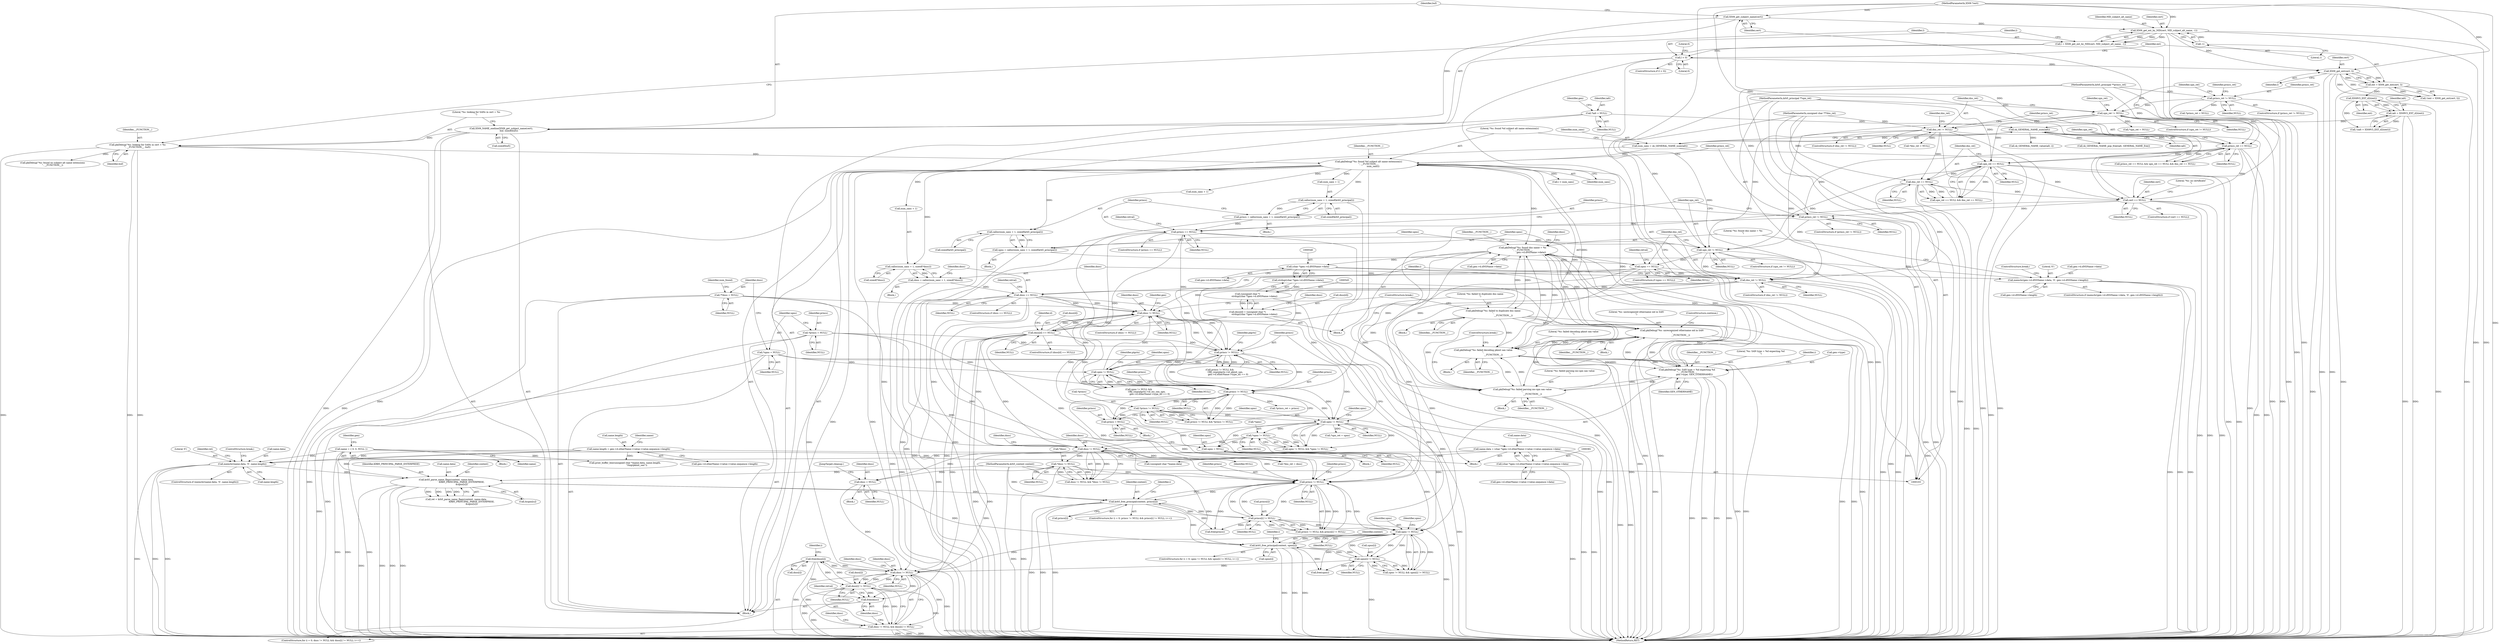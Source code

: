 digraph "0_krb5_50fe4074f188c2d4da0c421e96553acea8378db2@API" {
"1000698" [label="(Call,free(dnss[i]))"];
"1000688" [label="(Call,dnss != NULL)"];
"1000623" [label="(Call,dnss != NULL)"];
"1000508" [label="(Call,dnss != NULL)"];
"1000143" [label="(Call,**dnss = NULL)"];
"1000327" [label="(Call,dnss == NULL)"];
"1000317" [label="(Call,dnss = calloc(num_sans + 1, sizeof(*dnss)))"];
"1000319" [label="(Call,calloc(num_sans + 1, sizeof(*dnss)))"];
"1000264" [label="(Call,pkiDebug(\"%s: found %d subject alt name extension(s)\n\", __FUNCTION__,\n             num_sans))"];
"1000225" [label="(Call,pkiDebug(\"%s: looking for SANs in cert = %s\n\", __FUNCTION__, buf))"];
"1000219" [label="(Call,X509_NAME_oneline(X509_get_subject_name(cert),\n                      buf, sizeof(buf)))"];
"1000220" [label="(Call,X509_get_subject_name(cert))"];
"1000210" [label="(Call,cert == NULL)"];
"1000107" [label="(MethodParameterIn,X509 *cert)"];
"1000193" [label="(Call,princs_ret == NULL)"];
"1000168" [label="(Call,princs_ret != NULL)"];
"1000108" [label="(MethodParameterIn,krb5_principal **princs_ret)"];
"1000184" [label="(Call,dns_ret != NULL)"];
"1000110" [label="(MethodParameterIn,unsigned char ***dns_ret)"];
"1000176" [label="(Call,upn_ret != NULL)"];
"1000109" [label="(MethodParameterIn,krb5_principal **upn_ret)"];
"1000197" [label="(Call,upn_ret == NULL)"];
"1000200" [label="(Call,dns_ret == NULL)"];
"1000260" [label="(Call,num_sans = sk_GENERAL_NAME_num(ialt))"];
"1000262" [label="(Call,sk_GENERAL_NAME_num(ialt))"];
"1000251" [label="(Call,ialt = X509V3_EXT_d2i(ext))"];
"1000253" [label="(Call,X509V3_EXT_d2i(ext))"];
"1000245" [label="(Call,ext = X509_get_ext(cert, l))"];
"1000247" [label="(Call,X509_get_ext(cert, l))"];
"1000231" [label="(Call,X509_get_ext_by_NID(cert, NID_subject_alt_name, -1))"];
"1000234" [label="(Call,-1)"];
"1000237" [label="(Call,l < 0)"];
"1000229" [label="(Call,l = X509_get_ext_by_NID(cert, NID_subject_alt_name, -1))"];
"1000160" [label="(Call,*ialt = NULL)"];
"1000313" [label="(Call,dns_ret != NULL)"];
"1000291" [label="(Call,upn_ret != NULL)"];
"1000282" [label="(Call,princs == NULL)"];
"1000273" [label="(Call,princs = calloc(num_sans + 1, sizeof(krb5_principal)))"];
"1000275" [label="(Call,calloc(num_sans + 1, sizeof(krb5_principal)))"];
"1000269" [label="(Call,princs_ret != NULL)"];
"1000304" [label="(Call,upns == NULL)"];
"1000295" [label="(Call,upns = calloc(num_sans + 1, sizeof(krb5_principal)))"];
"1000297" [label="(Call,calloc(num_sans + 1, sizeof(krb5_principal)))"];
"1000557" [label="(Call,dnss[d] == NULL)"];
"1000540" [label="(Call,dnss[d] = (unsigned char *)\n                    strdup((char *)gen->d.dNSName->data))"];
"1000544" [label="(Call,(unsigned char *)\n                    strdup((char *)gen->d.dNSName->data))"];
"1000546" [label="(Call,strdup((char *)gen->d.dNSName->data))"];
"1000547" [label="(Call,(char *)gen->d.dNSName->data)"];
"1000530" [label="(Call,pkiDebug(\"%s: found dns name = %s\n\", __FUNCTION__,\n                         gen->d.dNSName->data))"];
"1000501" [label="(Call,pkiDebug(\"%s: unrecognized othername oid in SAN\n\",\n                         __FUNCTION__))"];
"1000436" [label="(Call,pkiDebug(\"%s: failed decoding pkinit san value\n\",\n                             __FUNCTION__))"];
"1000563" [label="(Call,pkiDebug(\"%s: failed to duplicate dns name\n\",\n                             __FUNCTION__))"];
"1000574" [label="(Call,pkiDebug(\"%s: SAN type = %d expecting %d\n\", __FUNCTION__,\n                     gen->type, GEN_OTHERNAME))"];
"1000490" [label="(Call,pkiDebug(\"%s: failed parsing ms-upn san value\n\",\n                             __FUNCTION__))"];
"1000513" [label="(Call,memchr(gen->d.dNSName->data, '\0', gen->d.dNSName->length))"];
"1000448" [label="(Call,upns != NULL)"];
"1000139" [label="(Call,*upns = NULL)"];
"1000397" [label="(Call,princs != NULL)"];
"1000135" [label="(Call,*princs = NULL)"];
"1000606" [label="(Call,upns != NULL)"];
"1000592" [label="(Call,*princs != NULL)"];
"1000589" [label="(Call,princs != NULL)"];
"1000609" [label="(Call,*upns != NULL)"];
"1000635" [label="(Call,dnss = NULL)"];
"1000626" [label="(Call,*dnss != NULL)"];
"1000698" [label="(Call,free(dnss[i]))"];
"1000691" [label="(Call,dnss[i] != NULL)"];
"1000666" [label="(Call,upns != NULL)"];
"1000676" [label="(Call,krb5_free_principal(context, upns[i]))"];
"1000654" [label="(Call,krb5_free_principal(context, princs[i]))"];
"1000477" [label="(Call,krb5_parse_name_flags(context, name.data,\n                                            KRB5_PRINCIPAL_PARSE_ENTERPRISE,\n                                            &upns[u]))"];
"1000104" [label="(MethodParameterIn,krb5_context context)"];
"1000466" [label="(Call,memchr(name.data, '\0', name.length))"];
"1000376" [label="(Call,name.data = (char *)gen->d.otherName->value->value.sequence->data)"];
"1000380" [label="(Call,(char *)gen->d.otherName->value->value.sequence->data)"];
"1000346" [label="(Call,name = { 0, 0, NULL })"];
"1000359" [label="(Call,name.length = gen->d.otherName->value->value.sequence->length)"];
"1000647" [label="(Call,princs[i] != NULL)"];
"1000644" [label="(Call,princs != NULL)"];
"1000601" [label="(Call,princs = NULL)"];
"1000669" [label="(Call,upns[i] != NULL)"];
"1000618" [label="(Call,upns = NULL)"];
"1000687" [label="(Call,dnss != NULL && dnss[i] != NULL)"];
"1000702" [label="(Call,free(dnss))"];
"1000251" [label="(Call,ialt = X509V3_EXT_d2i(ext))"];
"1000509" [label="(Identifier,dnss)"];
"1000483" [label="(Call,&upns[u])"];
"1000140" [label="(Identifier,upns)"];
"1000693" [label="(Identifier,dnss)"];
"1000397" [label="(Call,princs != NULL)"];
"1000607" [label="(Identifier,upns)"];
"1000181" [label="(Identifier,upn_ret)"];
"1000170" [label="(Identifier,NULL)"];
"1000478" [label="(Identifier,context)"];
"1000136" [label="(Identifier,princs)"];
"1000415" [label="(Call,(unsigned char *)name.data)"];
"1000228" [label="(Identifier,buf)"];
"1000521" [label="(Literal,'\0')"];
"1000403" [label="(Identifier,plgctx)"];
"1000139" [label="(Call,*upns = NULL)"];
"1000192" [label="(Call,princs_ret == NULL && upn_ret == NULL && dns_ret == NULL)"];
"1000260" [label="(Call,num_sans = sk_GENERAL_NAME_num(ialt))"];
"1000189" [label="(Identifier,dns_ret)"];
"1000249" [label="(Identifier,l)"];
"1000492" [label="(Identifier,__FUNCTION__)"];
"1000298" [label="(Call,num_sans + 1)"];
"1000171" [label="(Call,*princs_ret = NULL)"];
"1000378" [label="(Identifier,name)"];
"1000290" [label="(ControlStructure,if (upn_ret != NULL))"];
"1000169" [label="(Identifier,princs_ret)"];
"1000193" [label="(Call,princs_ret == NULL)"];
"1000541" [label="(Call,dnss[d])"];
"1000202" [label="(Identifier,NULL)"];
"1000437" [label="(Literal,\"%s: failed decoding pkinit san value\n\")"];
"1000611" [label="(Identifier,upns)"];
"1000594" [label="(Identifier,princs)"];
"1000220" [label="(Call,X509_get_subject_name(cert))"];
"1000212" [label="(Identifier,NULL)"];
"1000296" [label="(Identifier,upns)"];
"1000695" [label="(Identifier,NULL)"];
"1000376" [label="(Call,name.data = (char *)gen->d.otherName->value->value.sequence->data)"];
"1000603" [label="(Identifier,NULL)"];
"1000326" [label="(ControlStructure,if (dnss == NULL))"];
"1000269" [label="(Call,princs_ret != NULL)"];
"1000580" [label="(Identifier,GEN_OTHERNAME)"];
"1000608" [label="(Identifier,NULL)"];
"1000590" [label="(Identifier,princs)"];
"1000626" [label="(Call,*dnss != NULL)"];
"1000135" [label="(Call,*princs = NULL)"];
"1000477" [label="(Call,krb5_parse_name_flags(context, name.data,\n                                            KRB5_PRINCIPAL_PARSE_ENTERPRISE,\n                                            &upns[u]))"];
"1000512" [label="(ControlStructure,if (memchr(gen->d.dNSName->data, '\0', gen->d.dNSName->length)))"];
"1000470" [label="(Literal,'\0')"];
"1000263" [label="(Identifier,ialt)"];
"1000313" [label="(Call,dns_ret != NULL)"];
"1000316" [label="(Block,)"];
"1000201" [label="(Identifier,dns_ret)"];
"1000677" [label="(Identifier,context)"];
"1000266" [label="(Identifier,__FUNCTION__)"];
"1000544" [label="(Call,(unsigned char *)\n                    strdup((char *)gen->d.dNSName->data))"];
"1000186" [label="(Identifier,NULL)"];
"1000250" [label="(Call,!(ialt = X509V3_EXT_d2i(ext)))"];
"1000620" [label="(Identifier,NULL)"];
"1000380" [label="(Call,(char *)gen->d.otherName->value->value.sequence->data)"];
"1000350" [label="(Call,sk_GENERAL_NAME_value(ialt, i))"];
"1000505" [label="(ControlStructure,break;)"];
"1000162" [label="(Identifier,NULL)"];
"1000221" [label="(Identifier,cert)"];
"1000628" [label="(Identifier,dnss)"];
"1000209" [label="(ControlStructure,if (cert == NULL))"];
"1000229" [label="(Call,l = X509_get_ext_by_NID(cert, NID_subject_alt_name, -1))"];
"1000195" [label="(Identifier,NULL)"];
"1000319" [label="(Call,calloc(num_sans + 1, sizeof(*dnss)))"];
"1000226" [label="(Literal,\"%s: looking for SANs in cert = %s\n\")"];
"1000606" [label="(Call,upns != NULL)"];
"1000295" [label="(Call,upns = calloc(num_sans + 1, sizeof(krb5_principal)))"];
"1000141" [label="(Identifier,NULL)"];
"1000510" [label="(Identifier,NULL)"];
"1000198" [label="(Identifier,upn_ret)"];
"1000261" [label="(Identifier,num_sans)"];
"1000252" [label="(Identifier,ialt)"];
"1000699" [label="(Call,dnss[i])"];
"1000143" [label="(Call,**dnss = NULL)"];
"1000244" [label="(Call,!(ext = X509_get_ext(cert, l)))"];
"1000646" [label="(Identifier,NULL)"];
"1000688" [label="(Call,dnss != NULL)"];
"1000282" [label="(Call,princs == NULL)"];
"1000363" [label="(Call,gen->d.otherName->value->value.sequence->length)"];
"1000670" [label="(Call,upns[i])"];
"1000569" [label="(Identifier,d)"];
"1000561" [label="(Identifier,NULL)"];
"1000291" [label="(Call,upn_ret != NULL)"];
"1000665" [label="(Call,upns != NULL && upns[i] != NULL)"];
"1000678" [label="(Call,upns[i])"];
"1000276" [label="(Call,num_sans + 1)"];
"1000627" [label="(Call,*dnss)"];
"1000344" [label="(Block,)"];
"1000238" [label="(Identifier,l)"];
"1000271" [label="(Identifier,NULL)"];
"1000435" [label="(Block,)"];
"1000231" [label="(Call,X509_get_ext_by_NID(cert, NID_subject_alt_name, -1))"];
"1000223" [label="(Call,sizeof(buf))"];
"1000414" [label="(Call,print_buffer_bin((unsigned char *)name.data, name.length,\n                                 \"/tmp/pkinit_san\"))"];
"1000507" [label="(ControlStructure,if (dnss != NULL))"];
"1000491" [label="(Literal,\"%s: failed parsing ms-upn san value\n\")"];
"1000447" [label="(Call,upns != NULL &&\n                       OBJ_cmp(plgctx->id_ms_san_upn,\n                               gen->d.otherName->type_id) == 0)"];
"1000215" [label="(Literal,\"%s: no certificate!\n\")"];
"1000605" [label="(Call,upns != NULL && *upns != NULL)"];
"1000661" [label="(ControlStructure,for (i = 0; upns != NULL && upns[i] != NULL; i++))"];
"1000659" [label="(Call,free(princs))"];
"1000533" [label="(Call,gen->d.dNSName->data)"];
"1000635" [label="(Call,dnss = NULL)"];
"1000517" [label="(Identifier,gen)"];
"1000690" [label="(Identifier,NULL)"];
"1000323" [label="(Call,sizeof(*dnss))"];
"1000489" [label="(Block,)"];
"1000562" [label="(Block,)"];
"1000511" [label="(Block,)"];
"1000689" [label="(Identifier,dnss)"];
"1000501" [label="(Call,pkiDebug(\"%s: unrecognized othername oid in SAN\n\",\n                         __FUNCTION__))"];
"1000149" [label="(Identifier,num_found)"];
"1000248" [label="(Identifier,cert)"];
"1000196" [label="(Call,upn_ret == NULL && dns_ret == NULL)"];
"1000593" [label="(Call,*princs)"];
"1000465" [label="(ControlStructure,if (memchr(name.data, '\0', name.length)))"];
"1000698" [label="(Call,free(dnss[i]))"];
"1000669" [label="(Call,upns[i] != NULL)"];
"1000160" [label="(Call,*ialt = NULL)"];
"1000687" [label="(Call,dnss != NULL && dnss[i] != NULL)"];
"1000222" [label="(Identifier,buf)"];
"1000185" [label="(Identifier,dns_ret)"];
"1000247" [label="(Call,X509_get_ext(cert, l))"];
"1000245" [label="(Call,ext = X509_get_ext(cert, l))"];
"1000666" [label="(Call,upns != NULL)"];
"1000293" [label="(Identifier,NULL)"];
"1000559" [label="(Identifier,dnss)"];
"1000253" [label="(Call,X509V3_EXT_d2i(ext))"];
"1000502" [label="(Literal,\"%s: unrecognized othername oid in SAN\n\")"];
"1000588" [label="(Call,princs != NULL && *princs != NULL)"];
"1000476" [label="(Identifier,ret)"];
"1000602" [label="(Identifier,princs)"];
"1000219" [label="(Call,X509_NAME_oneline(X509_get_subject_name(cert),\n                      buf, sizeof(buf)))"];
"1000676" [label="(Call,krb5_free_principal(context, upns[i]))"];
"1000546" [label="(Call,strdup((char *)gen->d.dNSName->data))"];
"1000474" [label="(ControlStructure,break;)"];
"1000622" [label="(Call,dnss != NULL && *dnss != NULL)"];
"1000111" [label="(Block,)"];
"1000619" [label="(Identifier,upns)"];
"1000683" [label="(ControlStructure,for (i = 0; dnss != NULL && dnss[i] != NULL; i++))"];
"1000264" [label="(Call,pkiDebug(\"%s: found %d subject alt name extension(s)\n\", __FUNCTION__,\n             num_sans))"];
"1000108" [label="(MethodParameterIn,krb5_principal **princs_ret)"];
"1000503" [label="(Identifier,__FUNCTION__)"];
"1000572" [label="(ControlStructure,break;)"];
"1000564" [label="(Literal,\"%s: failed to duplicate dns name\n\")"];
"1000655" [label="(Identifier,context)"];
"1000227" [label="(Identifier,__FUNCTION__)"];
"1000194" [label="(Identifier,princs_ret)"];
"1000137" [label="(Identifier,NULL)"];
"1000161" [label="(Identifier,ialt)"];
"1000601" [label="(Call,princs = NULL)"];
"1000591" [label="(Identifier,NULL)"];
"1000482" [label="(Identifier,KRB5_PRINCIPAL_PARSE_ENTERPRISE)"];
"1000531" [label="(Literal,\"%s: found dns name = %s\n\")"];
"1000557" [label="(Call,dnss[d] == NULL)"];
"1000681" [label="(Call,free(upns))"];
"1000656" [label="(Call,princs[i])"];
"1000360" [label="(Call,name.length)"];
"1000576" [label="(Identifier,__FUNCTION__)"];
"1000317" [label="(Call,dnss = calloc(num_sans + 1, sizeof(*dnss)))"];
"1000177" [label="(Identifier,upn_ret)"];
"1000270" [label="(Identifier,princs_ret)"];
"1000110" [label="(MethodParameterIn,unsigned char ***dns_ret)"];
"1000306" [label="(Identifier,NULL)"];
"1000236" [label="(ControlStructure,if (l < 0))"];
"1000610" [label="(Call,*upns)"];
"1000479" [label="(Call,name.data)"];
"1000636" [label="(Identifier,dnss)"];
"1000109" [label="(MethodParameterIn,krb5_principal **upn_ret)"];
"1000466" [label="(Call,memchr(name.data, '\0', name.length))"];
"1000167" [label="(ControlStructure,if (princs_ret != NULL))"];
"1000540" [label="(Call,dnss[d] = (unsigned char *)\n                    strdup((char *)gen->d.dNSName->data))"];
"1000638" [label="(JumpTarget,cleanup:)"];
"1000667" [label="(Identifier,upns)"];
"1000623" [label="(Call,dnss != NULL)"];
"1000237" [label="(Call,l < 0)"];
"1000649" [label="(Identifier,princs)"];
"1000399" [label="(Identifier,NULL)"];
"1000265" [label="(Literal,\"%s: found %d subject alt name extension(s)\n\")"];
"1000574" [label="(Call,pkiDebug(\"%s: SAN type = %d expecting %d\n\", __FUNCTION__,\n                     gen->type, GEN_OTHERNAME))"];
"1000475" [label="(Call,ret = krb5_parse_name_flags(context, name.data,\n                                            KRB5_PRINCIPAL_PARSE_ENTERPRISE,\n                                            &upns[u]))"];
"1000647" [label="(Call,princs[i] != NULL)"];
"1000187" [label="(Call,*dns_ret = NULL)"];
"1000382" [label="(Call,gen->d.otherName->value->value.sequence->data)"];
"1000700" [label="(Identifier,dnss)"];
"1000565" [label="(Identifier,__FUNCTION__)"];
"1000508" [label="(Call,dnss != NULL)"];
"1000631" [label="(Call,*dns_ret = dnss)"];
"1000671" [label="(Identifier,upns)"];
"1000703" [label="(Identifier,dnss)"];
"1000648" [label="(Call,princs[i])"];
"1000630" [label="(Block,)"];
"1000612" [label="(Identifier,NULL)"];
"1000183" [label="(ControlStructure,if (dns_ret != NULL))"];
"1000283" [label="(Identifier,princs)"];
"1000230" [label="(Identifier,l)"];
"1000637" [label="(Identifier,NULL)"];
"1000692" [label="(Call,dnss[i])"];
"1000668" [label="(Identifier,NULL)"];
"1000514" [label="(Call,gen->d.dNSName->data)"];
"1000210" [label="(Call,cert == NULL)"];
"1000328" [label="(Identifier,dnss)"];
"1000256" [label="(Call,pkiDebug(\"%s: found no subject alt name extensions\n\", __FUNCTION__))"];
"1000654" [label="(Call,krb5_free_principal(context, princs[i]))"];
"1000639" [label="(ControlStructure,for (i = 0; princs != NULL && princs[i] != NULL; i++))"];
"1000651" [label="(Identifier,NULL)"];
"1000436" [label="(Call,pkiDebug(\"%s: failed decoding pkinit san value\n\",\n                             __FUNCTION__))"];
"1000357" [label="(Block,)"];
"1000614" [label="(Call,*upn_ret = upns)"];
"1000294" [label="(Block,)"];
"1000175" [label="(ControlStructure,if (upn_ret != NULL))"];
"1000625" [label="(Identifier,NULL)"];
"1000297" [label="(Call,calloc(num_sans + 1, sizeof(krb5_principal)))"];
"1000235" [label="(Literal,1)"];
"1000448" [label="(Call,upns != NULL)"];
"1000490" [label="(Call,pkiDebug(\"%s: failed parsing ms-upn san value\n\",\n                             __FUNCTION__))"];
"1000199" [label="(Identifier,NULL)"];
"1000513" [label="(Call,memchr(gen->d.dNSName->data, '\0', gen->d.dNSName->length))"];
"1000542" [label="(Identifier,dnss)"];
"1000500" [label="(Block,)"];
"1000449" [label="(Identifier,upns)"];
"1000359" [label="(Call,name.length = gen->d.otherName->value->value.sequence->length)"];
"1000234" [label="(Call,-1)"];
"1000675" [label="(Identifier,i)"];
"1000292" [label="(Identifier,upn_ret)"];
"1000107" [label="(MethodParameterIn,X509 *cert)"];
"1000178" [label="(Identifier,NULL)"];
"1000287" [label="(Identifier,retval)"];
"1000556" [label="(ControlStructure,if (dnss[d] == NULL))"];
"1000592" [label="(Call,*princs != NULL)"];
"1000697" [label="(Identifier,i)"];
"1000581" [label="(Call,sk_GENERAL_NAME_pop_free(ialt, GENERAL_NAME_free))"];
"1000575" [label="(Literal,\"%s: SAN type = %d expecting %d\n\")"];
"1000232" [label="(Identifier,cert)"];
"1000343" [label="(Identifier,i)"];
"1000529" [label="(ControlStructure,break;)"];
"1000184" [label="(Call,dns_ret != NULL)"];
"1000284" [label="(Identifier,NULL)"];
"1000104" [label="(MethodParameterIn,krb5_context context)"];
"1000262" [label="(Call,sk_GENERAL_NAME_num(ialt))"];
"1000339" [label="(Call,i < num_sans)"];
"1000246" [label="(Identifier,ext)"];
"1000467" [label="(Call,name.data)"];
"1000558" [label="(Call,dnss[d])"];
"1000233" [label="(Identifier,NID_subject_alt_name)"];
"1000267" [label="(Identifier,num_sans)"];
"1000563" [label="(Call,pkiDebug(\"%s: failed to duplicate dns name\n\",\n                             __FUNCTION__))"];
"1000702" [label="(Call,free(dnss))"];
"1000273" [label="(Call,princs = calloc(num_sans + 1, sizeof(krb5_principal)))"];
"1000673" [label="(Identifier,NULL)"];
"1000549" [label="(Call,gen->d.dNSName->data)"];
"1000597" [label="(Call,*princs_ret = princs)"];
"1000644" [label="(Call,princs != NULL)"];
"1000312" [label="(ControlStructure,if (dns_ret != NULL))"];
"1000315" [label="(Identifier,NULL)"];
"1000179" [label="(Call,*upn_ret = NULL)"];
"1000145" [label="(Identifier,NULL)"];
"1000320" [label="(Call,num_sans + 1)"];
"1000279" [label="(Call,sizeof(krb5_principal))"];
"1000532" [label="(Identifier,__FUNCTION__)"];
"1000691" [label="(Call,dnss[i] != NULL)"];
"1000504" [label="(ControlStructure,continue;)"];
"1000706" [label="(MethodReturn,RET)"];
"1000305" [label="(Identifier,upns)"];
"1000547" [label="(Call,(char *)gen->d.dNSName->data)"];
"1000318" [label="(Identifier,dnss)"];
"1000609" [label="(Call,*upns != NULL)"];
"1000450" [label="(Identifier,NULL)"];
"1000144" [label="(Identifier,dnss)"];
"1000168" [label="(Call,princs_ret != NULL)"];
"1000304" [label="(Call,upns == NULL)"];
"1000595" [label="(Identifier,NULL)"];
"1000471" [label="(Call,name.length)"];
"1000268" [label="(ControlStructure,if (princs_ret != NULL))"];
"1000275" [label="(Call,calloc(num_sans + 1, sizeof(krb5_principal)))"];
"1000176" [label="(Call,upn_ret != NULL)"];
"1000530" [label="(Call,pkiDebug(\"%s: found dns name = %s\n\", __FUNCTION__,\n                         gen->d.dNSName->data))"];
"1000618" [label="(Call,upns = NULL)"];
"1000346" [label="(Call,name = { 0, 0, NULL })"];
"1000303" [label="(ControlStructure,if (upns == NULL))"];
"1000197" [label="(Call,upn_ret == NULL)"];
"1000347" [label="(Identifier,name)"];
"1000272" [label="(Block,)"];
"1000329" [label="(Identifier,NULL)"];
"1000624" [label="(Identifier,dnss)"];
"1000173" [label="(Identifier,princs_ret)"];
"1000643" [label="(Call,princs != NULL && princs[i] != NULL)"];
"1000254" [label="(Identifier,ext)"];
"1000165" [label="(Identifier,gen)"];
"1000398" [label="(Identifier,princs)"];
"1000454" [label="(Identifier,plgctx)"];
"1000225" [label="(Call,pkiDebug(\"%s: looking for SANs in cert = %s\n\", __FUNCTION__, buf))"];
"1000438" [label="(Identifier,__FUNCTION__)"];
"1000241" [label="(Literal,0)"];
"1000281" [label="(ControlStructure,if (princs == NULL))"];
"1000596" [label="(Block,)"];
"1000309" [label="(Identifier,retval)"];
"1000200" [label="(Call,dns_ret == NULL)"];
"1000645" [label="(Identifier,princs)"];
"1000705" [label="(Identifier,retval)"];
"1000629" [label="(Identifier,NULL)"];
"1000301" [label="(Call,sizeof(krb5_principal))"];
"1000239" [label="(Literal,0)"];
"1000589" [label="(Call,princs != NULL)"];
"1000613" [label="(Block,)"];
"1000377" [label="(Call,name.data)"];
"1000349" [label="(Identifier,gen)"];
"1000314" [label="(Identifier,dns_ret)"];
"1000337" [label="(Identifier,i)"];
"1000653" [label="(Identifier,i)"];
"1000211" [label="(Identifier,cert)"];
"1000332" [label="(Identifier,retval)"];
"1000577" [label="(Call,gen->type)"];
"1000522" [label="(Call,gen->d.dNSName->length)"];
"1000327" [label="(Call,dnss == NULL)"];
"1000274" [label="(Identifier,princs)"];
"1000396" [label="(Call,princs != NULL &&\n                OBJ_cmp(plgctx->id_pkinit_san,\n                        gen->d.otherName->type_id) == 0)"];
"1000698" -> "1000683"  [label="AST: "];
"1000698" -> "1000699"  [label="CFG: "];
"1000699" -> "1000698"  [label="AST: "];
"1000697" -> "1000698"  [label="CFG: "];
"1000698" -> "1000706"  [label="DDG: "];
"1000698" -> "1000688"  [label="DDG: "];
"1000698" -> "1000691"  [label="DDG: "];
"1000688" -> "1000698"  [label="DDG: "];
"1000691" -> "1000698"  [label="DDG: "];
"1000698" -> "1000702"  [label="DDG: "];
"1000688" -> "1000687"  [label="AST: "];
"1000688" -> "1000690"  [label="CFG: "];
"1000689" -> "1000688"  [label="AST: "];
"1000690" -> "1000688"  [label="AST: "];
"1000693" -> "1000688"  [label="CFG: "];
"1000687" -> "1000688"  [label="CFG: "];
"1000688" -> "1000706"  [label="DDG: "];
"1000688" -> "1000687"  [label="DDG: "];
"1000688" -> "1000687"  [label="DDG: "];
"1000623" -> "1000688"  [label="DDG: "];
"1000327" -> "1000688"  [label="DDG: "];
"1000557" -> "1000688"  [label="DDG: "];
"1000635" -> "1000688"  [label="DDG: "];
"1000143" -> "1000688"  [label="DDG: "];
"1000691" -> "1000688"  [label="DDG: "];
"1000666" -> "1000688"  [label="DDG: "];
"1000669" -> "1000688"  [label="DDG: "];
"1000688" -> "1000691"  [label="DDG: "];
"1000688" -> "1000691"  [label="DDG: "];
"1000688" -> "1000702"  [label="DDG: "];
"1000623" -> "1000622"  [label="AST: "];
"1000623" -> "1000625"  [label="CFG: "];
"1000624" -> "1000623"  [label="AST: "];
"1000625" -> "1000623"  [label="AST: "];
"1000628" -> "1000623"  [label="CFG: "];
"1000622" -> "1000623"  [label="CFG: "];
"1000623" -> "1000622"  [label="DDG: "];
"1000623" -> "1000622"  [label="DDG: "];
"1000508" -> "1000623"  [label="DDG: "];
"1000143" -> "1000623"  [label="DDG: "];
"1000327" -> "1000623"  [label="DDG: "];
"1000557" -> "1000623"  [label="DDG: "];
"1000606" -> "1000623"  [label="DDG: "];
"1000609" -> "1000623"  [label="DDG: "];
"1000623" -> "1000626"  [label="DDG: "];
"1000623" -> "1000631"  [label="DDG: "];
"1000623" -> "1000635"  [label="DDG: "];
"1000623" -> "1000644"  [label="DDG: "];
"1000508" -> "1000507"  [label="AST: "];
"1000508" -> "1000510"  [label="CFG: "];
"1000509" -> "1000508"  [label="AST: "];
"1000510" -> "1000508"  [label="AST: "];
"1000517" -> "1000508"  [label="CFG: "];
"1000572" -> "1000508"  [label="CFG: "];
"1000508" -> "1000397"  [label="DDG: "];
"1000143" -> "1000508"  [label="DDG: "];
"1000327" -> "1000508"  [label="DDG: "];
"1000327" -> "1000508"  [label="DDG: "];
"1000557" -> "1000508"  [label="DDG: "];
"1000557" -> "1000508"  [label="DDG: "];
"1000313" -> "1000508"  [label="DDG: "];
"1000448" -> "1000508"  [label="DDG: "];
"1000397" -> "1000508"  [label="DDG: "];
"1000508" -> "1000557"  [label="DDG: "];
"1000508" -> "1000557"  [label="DDG: "];
"1000508" -> "1000589"  [label="DDG: "];
"1000143" -> "1000111"  [label="AST: "];
"1000143" -> "1000145"  [label="CFG: "];
"1000144" -> "1000143"  [label="AST: "];
"1000145" -> "1000143"  [label="AST: "];
"1000149" -> "1000143"  [label="CFG: "];
"1000143" -> "1000706"  [label="DDG: "];
"1000327" -> "1000326"  [label="AST: "];
"1000327" -> "1000329"  [label="CFG: "];
"1000328" -> "1000327"  [label="AST: "];
"1000329" -> "1000327"  [label="AST: "];
"1000332" -> "1000327"  [label="CFG: "];
"1000337" -> "1000327"  [label="CFG: "];
"1000327" -> "1000706"  [label="DDG: "];
"1000317" -> "1000327"  [label="DDG: "];
"1000313" -> "1000327"  [label="DDG: "];
"1000327" -> "1000397"  [label="DDG: "];
"1000327" -> "1000589"  [label="DDG: "];
"1000327" -> "1000644"  [label="DDG: "];
"1000317" -> "1000316"  [label="AST: "];
"1000317" -> "1000319"  [label="CFG: "];
"1000318" -> "1000317"  [label="AST: "];
"1000319" -> "1000317"  [label="AST: "];
"1000328" -> "1000317"  [label="CFG: "];
"1000317" -> "1000706"  [label="DDG: "];
"1000319" -> "1000317"  [label="DDG: "];
"1000319" -> "1000323"  [label="CFG: "];
"1000320" -> "1000319"  [label="AST: "];
"1000323" -> "1000319"  [label="AST: "];
"1000319" -> "1000706"  [label="DDG: "];
"1000264" -> "1000319"  [label="DDG: "];
"1000264" -> "1000111"  [label="AST: "];
"1000264" -> "1000267"  [label="CFG: "];
"1000265" -> "1000264"  [label="AST: "];
"1000266" -> "1000264"  [label="AST: "];
"1000267" -> "1000264"  [label="AST: "];
"1000270" -> "1000264"  [label="CFG: "];
"1000264" -> "1000706"  [label="DDG: "];
"1000264" -> "1000706"  [label="DDG: "];
"1000225" -> "1000264"  [label="DDG: "];
"1000260" -> "1000264"  [label="DDG: "];
"1000264" -> "1000275"  [label="DDG: "];
"1000264" -> "1000276"  [label="DDG: "];
"1000264" -> "1000297"  [label="DDG: "];
"1000264" -> "1000298"  [label="DDG: "];
"1000264" -> "1000320"  [label="DDG: "];
"1000264" -> "1000339"  [label="DDG: "];
"1000264" -> "1000436"  [label="DDG: "];
"1000264" -> "1000490"  [label="DDG: "];
"1000264" -> "1000501"  [label="DDG: "];
"1000264" -> "1000530"  [label="DDG: "];
"1000264" -> "1000574"  [label="DDG: "];
"1000225" -> "1000111"  [label="AST: "];
"1000225" -> "1000228"  [label="CFG: "];
"1000226" -> "1000225"  [label="AST: "];
"1000227" -> "1000225"  [label="AST: "];
"1000228" -> "1000225"  [label="AST: "];
"1000230" -> "1000225"  [label="CFG: "];
"1000225" -> "1000706"  [label="DDG: "];
"1000225" -> "1000706"  [label="DDG: "];
"1000225" -> "1000706"  [label="DDG: "];
"1000219" -> "1000225"  [label="DDG: "];
"1000225" -> "1000256"  [label="DDG: "];
"1000219" -> "1000111"  [label="AST: "];
"1000219" -> "1000223"  [label="CFG: "];
"1000220" -> "1000219"  [label="AST: "];
"1000222" -> "1000219"  [label="AST: "];
"1000223" -> "1000219"  [label="AST: "];
"1000226" -> "1000219"  [label="CFG: "];
"1000219" -> "1000706"  [label="DDG: "];
"1000219" -> "1000706"  [label="DDG: "];
"1000220" -> "1000219"  [label="DDG: "];
"1000220" -> "1000221"  [label="CFG: "];
"1000221" -> "1000220"  [label="AST: "];
"1000222" -> "1000220"  [label="CFG: "];
"1000210" -> "1000220"  [label="DDG: "];
"1000107" -> "1000220"  [label="DDG: "];
"1000220" -> "1000231"  [label="DDG: "];
"1000210" -> "1000209"  [label="AST: "];
"1000210" -> "1000212"  [label="CFG: "];
"1000211" -> "1000210"  [label="AST: "];
"1000212" -> "1000210"  [label="AST: "];
"1000215" -> "1000210"  [label="CFG: "];
"1000221" -> "1000210"  [label="CFG: "];
"1000210" -> "1000706"  [label="DDG: "];
"1000210" -> "1000706"  [label="DDG: "];
"1000210" -> "1000706"  [label="DDG: "];
"1000107" -> "1000210"  [label="DDG: "];
"1000193" -> "1000210"  [label="DDG: "];
"1000197" -> "1000210"  [label="DDG: "];
"1000200" -> "1000210"  [label="DDG: "];
"1000210" -> "1000269"  [label="DDG: "];
"1000210" -> "1000644"  [label="DDG: "];
"1000107" -> "1000103"  [label="AST: "];
"1000107" -> "1000706"  [label="DDG: "];
"1000107" -> "1000231"  [label="DDG: "];
"1000107" -> "1000247"  [label="DDG: "];
"1000193" -> "1000192"  [label="AST: "];
"1000193" -> "1000195"  [label="CFG: "];
"1000194" -> "1000193"  [label="AST: "];
"1000195" -> "1000193"  [label="AST: "];
"1000198" -> "1000193"  [label="CFG: "];
"1000192" -> "1000193"  [label="CFG: "];
"1000193" -> "1000706"  [label="DDG: "];
"1000193" -> "1000706"  [label="DDG: "];
"1000193" -> "1000192"  [label="DDG: "];
"1000193" -> "1000192"  [label="DDG: "];
"1000168" -> "1000193"  [label="DDG: "];
"1000108" -> "1000193"  [label="DDG: "];
"1000184" -> "1000193"  [label="DDG: "];
"1000193" -> "1000197"  [label="DDG: "];
"1000193" -> "1000269"  [label="DDG: "];
"1000168" -> "1000167"  [label="AST: "];
"1000168" -> "1000170"  [label="CFG: "];
"1000169" -> "1000168"  [label="AST: "];
"1000170" -> "1000168"  [label="AST: "];
"1000173" -> "1000168"  [label="CFG: "];
"1000177" -> "1000168"  [label="CFG: "];
"1000168" -> "1000706"  [label="DDG: "];
"1000108" -> "1000168"  [label="DDG: "];
"1000168" -> "1000171"  [label="DDG: "];
"1000168" -> "1000176"  [label="DDG: "];
"1000108" -> "1000103"  [label="AST: "];
"1000108" -> "1000706"  [label="DDG: "];
"1000108" -> "1000269"  [label="DDG: "];
"1000184" -> "1000183"  [label="AST: "];
"1000184" -> "1000186"  [label="CFG: "];
"1000185" -> "1000184"  [label="AST: "];
"1000186" -> "1000184"  [label="AST: "];
"1000189" -> "1000184"  [label="CFG: "];
"1000194" -> "1000184"  [label="CFG: "];
"1000184" -> "1000706"  [label="DDG: "];
"1000184" -> "1000706"  [label="DDG: "];
"1000110" -> "1000184"  [label="DDG: "];
"1000176" -> "1000184"  [label="DDG: "];
"1000184" -> "1000187"  [label="DDG: "];
"1000184" -> "1000200"  [label="DDG: "];
"1000184" -> "1000313"  [label="DDG: "];
"1000110" -> "1000103"  [label="AST: "];
"1000110" -> "1000706"  [label="DDG: "];
"1000110" -> "1000200"  [label="DDG: "];
"1000110" -> "1000313"  [label="DDG: "];
"1000176" -> "1000175"  [label="AST: "];
"1000176" -> "1000178"  [label="CFG: "];
"1000177" -> "1000176"  [label="AST: "];
"1000178" -> "1000176"  [label="AST: "];
"1000181" -> "1000176"  [label="CFG: "];
"1000185" -> "1000176"  [label="CFG: "];
"1000176" -> "1000706"  [label="DDG: "];
"1000176" -> "1000706"  [label="DDG: "];
"1000109" -> "1000176"  [label="DDG: "];
"1000176" -> "1000179"  [label="DDG: "];
"1000176" -> "1000197"  [label="DDG: "];
"1000176" -> "1000291"  [label="DDG: "];
"1000109" -> "1000103"  [label="AST: "];
"1000109" -> "1000706"  [label="DDG: "];
"1000109" -> "1000197"  [label="DDG: "];
"1000109" -> "1000291"  [label="DDG: "];
"1000197" -> "1000196"  [label="AST: "];
"1000197" -> "1000199"  [label="CFG: "];
"1000198" -> "1000197"  [label="AST: "];
"1000199" -> "1000197"  [label="AST: "];
"1000201" -> "1000197"  [label="CFG: "];
"1000196" -> "1000197"  [label="CFG: "];
"1000197" -> "1000706"  [label="DDG: "];
"1000197" -> "1000706"  [label="DDG: "];
"1000197" -> "1000196"  [label="DDG: "];
"1000197" -> "1000196"  [label="DDG: "];
"1000197" -> "1000200"  [label="DDG: "];
"1000197" -> "1000291"  [label="DDG: "];
"1000200" -> "1000196"  [label="AST: "];
"1000200" -> "1000202"  [label="CFG: "];
"1000201" -> "1000200"  [label="AST: "];
"1000202" -> "1000200"  [label="AST: "];
"1000196" -> "1000200"  [label="CFG: "];
"1000200" -> "1000706"  [label="DDG: "];
"1000200" -> "1000706"  [label="DDG: "];
"1000200" -> "1000196"  [label="DDG: "];
"1000200" -> "1000196"  [label="DDG: "];
"1000200" -> "1000313"  [label="DDG: "];
"1000260" -> "1000111"  [label="AST: "];
"1000260" -> "1000262"  [label="CFG: "];
"1000261" -> "1000260"  [label="AST: "];
"1000262" -> "1000260"  [label="AST: "];
"1000265" -> "1000260"  [label="CFG: "];
"1000260" -> "1000706"  [label="DDG: "];
"1000262" -> "1000260"  [label="DDG: "];
"1000262" -> "1000263"  [label="CFG: "];
"1000263" -> "1000262"  [label="AST: "];
"1000262" -> "1000706"  [label="DDG: "];
"1000251" -> "1000262"  [label="DDG: "];
"1000160" -> "1000262"  [label="DDG: "];
"1000262" -> "1000350"  [label="DDG: "];
"1000262" -> "1000581"  [label="DDG: "];
"1000251" -> "1000250"  [label="AST: "];
"1000251" -> "1000253"  [label="CFG: "];
"1000252" -> "1000251"  [label="AST: "];
"1000253" -> "1000251"  [label="AST: "];
"1000250" -> "1000251"  [label="CFG: "];
"1000251" -> "1000706"  [label="DDG: "];
"1000251" -> "1000706"  [label="DDG: "];
"1000251" -> "1000250"  [label="DDG: "];
"1000253" -> "1000251"  [label="DDG: "];
"1000253" -> "1000254"  [label="CFG: "];
"1000254" -> "1000253"  [label="AST: "];
"1000253" -> "1000706"  [label="DDG: "];
"1000253" -> "1000250"  [label="DDG: "];
"1000245" -> "1000253"  [label="DDG: "];
"1000245" -> "1000244"  [label="AST: "];
"1000245" -> "1000247"  [label="CFG: "];
"1000246" -> "1000245"  [label="AST: "];
"1000247" -> "1000245"  [label="AST: "];
"1000244" -> "1000245"  [label="CFG: "];
"1000245" -> "1000706"  [label="DDG: "];
"1000245" -> "1000706"  [label="DDG: "];
"1000245" -> "1000244"  [label="DDG: "];
"1000247" -> "1000245"  [label="DDG: "];
"1000247" -> "1000245"  [label="DDG: "];
"1000247" -> "1000249"  [label="CFG: "];
"1000248" -> "1000247"  [label="AST: "];
"1000249" -> "1000247"  [label="AST: "];
"1000247" -> "1000706"  [label="DDG: "];
"1000247" -> "1000706"  [label="DDG: "];
"1000247" -> "1000244"  [label="DDG: "];
"1000247" -> "1000244"  [label="DDG: "];
"1000231" -> "1000247"  [label="DDG: "];
"1000237" -> "1000247"  [label="DDG: "];
"1000231" -> "1000229"  [label="AST: "];
"1000231" -> "1000234"  [label="CFG: "];
"1000232" -> "1000231"  [label="AST: "];
"1000233" -> "1000231"  [label="AST: "];
"1000234" -> "1000231"  [label="AST: "];
"1000229" -> "1000231"  [label="CFG: "];
"1000231" -> "1000706"  [label="DDG: "];
"1000231" -> "1000706"  [label="DDG: "];
"1000231" -> "1000706"  [label="DDG: "];
"1000231" -> "1000229"  [label="DDG: "];
"1000231" -> "1000229"  [label="DDG: "];
"1000231" -> "1000229"  [label="DDG: "];
"1000234" -> "1000231"  [label="DDG: "];
"1000234" -> "1000235"  [label="CFG: "];
"1000235" -> "1000234"  [label="AST: "];
"1000237" -> "1000236"  [label="AST: "];
"1000237" -> "1000239"  [label="CFG: "];
"1000238" -> "1000237"  [label="AST: "];
"1000239" -> "1000237"  [label="AST: "];
"1000241" -> "1000237"  [label="CFG: "];
"1000246" -> "1000237"  [label="CFG: "];
"1000237" -> "1000706"  [label="DDG: "];
"1000237" -> "1000706"  [label="DDG: "];
"1000229" -> "1000237"  [label="DDG: "];
"1000229" -> "1000111"  [label="AST: "];
"1000230" -> "1000229"  [label="AST: "];
"1000238" -> "1000229"  [label="CFG: "];
"1000229" -> "1000706"  [label="DDG: "];
"1000160" -> "1000111"  [label="AST: "];
"1000160" -> "1000162"  [label="CFG: "];
"1000161" -> "1000160"  [label="AST: "];
"1000162" -> "1000160"  [label="AST: "];
"1000165" -> "1000160"  [label="CFG: "];
"1000160" -> "1000706"  [label="DDG: "];
"1000313" -> "1000312"  [label="AST: "];
"1000313" -> "1000315"  [label="CFG: "];
"1000314" -> "1000313"  [label="AST: "];
"1000315" -> "1000313"  [label="AST: "];
"1000318" -> "1000313"  [label="CFG: "];
"1000337" -> "1000313"  [label="CFG: "];
"1000313" -> "1000706"  [label="DDG: "];
"1000313" -> "1000706"  [label="DDG: "];
"1000291" -> "1000313"  [label="DDG: "];
"1000304" -> "1000313"  [label="DDG: "];
"1000313" -> "1000397"  [label="DDG: "];
"1000313" -> "1000589"  [label="DDG: "];
"1000291" -> "1000290"  [label="AST: "];
"1000291" -> "1000293"  [label="CFG: "];
"1000292" -> "1000291"  [label="AST: "];
"1000293" -> "1000291"  [label="AST: "];
"1000296" -> "1000291"  [label="CFG: "];
"1000314" -> "1000291"  [label="CFG: "];
"1000291" -> "1000706"  [label="DDG: "];
"1000291" -> "1000706"  [label="DDG: "];
"1000282" -> "1000291"  [label="DDG: "];
"1000269" -> "1000291"  [label="DDG: "];
"1000291" -> "1000304"  [label="DDG: "];
"1000282" -> "1000281"  [label="AST: "];
"1000282" -> "1000284"  [label="CFG: "];
"1000283" -> "1000282"  [label="AST: "];
"1000284" -> "1000282"  [label="AST: "];
"1000287" -> "1000282"  [label="CFG: "];
"1000292" -> "1000282"  [label="CFG: "];
"1000282" -> "1000706"  [label="DDG: "];
"1000273" -> "1000282"  [label="DDG: "];
"1000269" -> "1000282"  [label="DDG: "];
"1000282" -> "1000397"  [label="DDG: "];
"1000282" -> "1000589"  [label="DDG: "];
"1000282" -> "1000644"  [label="DDG: "];
"1000282" -> "1000644"  [label="DDG: "];
"1000273" -> "1000272"  [label="AST: "];
"1000273" -> "1000275"  [label="CFG: "];
"1000274" -> "1000273"  [label="AST: "];
"1000275" -> "1000273"  [label="AST: "];
"1000283" -> "1000273"  [label="CFG: "];
"1000273" -> "1000706"  [label="DDG: "];
"1000275" -> "1000273"  [label="DDG: "];
"1000275" -> "1000279"  [label="CFG: "];
"1000276" -> "1000275"  [label="AST: "];
"1000279" -> "1000275"  [label="AST: "];
"1000275" -> "1000706"  [label="DDG: "];
"1000269" -> "1000268"  [label="AST: "];
"1000269" -> "1000271"  [label="CFG: "];
"1000270" -> "1000269"  [label="AST: "];
"1000271" -> "1000269"  [label="AST: "];
"1000274" -> "1000269"  [label="CFG: "];
"1000292" -> "1000269"  [label="CFG: "];
"1000269" -> "1000706"  [label="DDG: "];
"1000269" -> "1000706"  [label="DDG: "];
"1000304" -> "1000303"  [label="AST: "];
"1000304" -> "1000306"  [label="CFG: "];
"1000305" -> "1000304"  [label="AST: "];
"1000306" -> "1000304"  [label="AST: "];
"1000309" -> "1000304"  [label="CFG: "];
"1000314" -> "1000304"  [label="CFG: "];
"1000304" -> "1000706"  [label="DDG: "];
"1000295" -> "1000304"  [label="DDG: "];
"1000304" -> "1000448"  [label="DDG: "];
"1000304" -> "1000606"  [label="DDG: "];
"1000304" -> "1000644"  [label="DDG: "];
"1000304" -> "1000666"  [label="DDG: "];
"1000295" -> "1000294"  [label="AST: "];
"1000295" -> "1000297"  [label="CFG: "];
"1000296" -> "1000295"  [label="AST: "];
"1000297" -> "1000295"  [label="AST: "];
"1000305" -> "1000295"  [label="CFG: "];
"1000295" -> "1000706"  [label="DDG: "];
"1000297" -> "1000295"  [label="DDG: "];
"1000297" -> "1000301"  [label="CFG: "];
"1000298" -> "1000297"  [label="AST: "];
"1000301" -> "1000297"  [label="AST: "];
"1000297" -> "1000706"  [label="DDG: "];
"1000557" -> "1000556"  [label="AST: "];
"1000557" -> "1000561"  [label="CFG: "];
"1000558" -> "1000557"  [label="AST: "];
"1000561" -> "1000557"  [label="AST: "];
"1000564" -> "1000557"  [label="CFG: "];
"1000569" -> "1000557"  [label="CFG: "];
"1000557" -> "1000706"  [label="DDG: "];
"1000557" -> "1000706"  [label="DDG: "];
"1000557" -> "1000397"  [label="DDG: "];
"1000540" -> "1000557"  [label="DDG: "];
"1000557" -> "1000589"  [label="DDG: "];
"1000557" -> "1000631"  [label="DDG: "];
"1000557" -> "1000702"  [label="DDG: "];
"1000540" -> "1000511"  [label="AST: "];
"1000540" -> "1000544"  [label="CFG: "];
"1000541" -> "1000540"  [label="AST: "];
"1000544" -> "1000540"  [label="AST: "];
"1000559" -> "1000540"  [label="CFG: "];
"1000540" -> "1000706"  [label="DDG: "];
"1000544" -> "1000540"  [label="DDG: "];
"1000544" -> "1000546"  [label="CFG: "];
"1000545" -> "1000544"  [label="AST: "];
"1000546" -> "1000544"  [label="AST: "];
"1000544" -> "1000706"  [label="DDG: "];
"1000546" -> "1000544"  [label="DDG: "];
"1000546" -> "1000547"  [label="CFG: "];
"1000547" -> "1000546"  [label="AST: "];
"1000546" -> "1000706"  [label="DDG: "];
"1000547" -> "1000546"  [label="DDG: "];
"1000547" -> "1000549"  [label="CFG: "];
"1000548" -> "1000547"  [label="AST: "];
"1000549" -> "1000547"  [label="AST: "];
"1000547" -> "1000706"  [label="DDG: "];
"1000547" -> "1000513"  [label="DDG: "];
"1000530" -> "1000547"  [label="DDG: "];
"1000530" -> "1000511"  [label="AST: "];
"1000530" -> "1000533"  [label="CFG: "];
"1000531" -> "1000530"  [label="AST: "];
"1000532" -> "1000530"  [label="AST: "];
"1000533" -> "1000530"  [label="AST: "];
"1000542" -> "1000530"  [label="CFG: "];
"1000530" -> "1000706"  [label="DDG: "];
"1000530" -> "1000706"  [label="DDG: "];
"1000530" -> "1000436"  [label="DDG: "];
"1000530" -> "1000490"  [label="DDG: "];
"1000530" -> "1000501"  [label="DDG: "];
"1000501" -> "1000530"  [label="DDG: "];
"1000436" -> "1000530"  [label="DDG: "];
"1000563" -> "1000530"  [label="DDG: "];
"1000574" -> "1000530"  [label="DDG: "];
"1000490" -> "1000530"  [label="DDG: "];
"1000513" -> "1000530"  [label="DDG: "];
"1000530" -> "1000563"  [label="DDG: "];
"1000530" -> "1000574"  [label="DDG: "];
"1000501" -> "1000500"  [label="AST: "];
"1000501" -> "1000503"  [label="CFG: "];
"1000502" -> "1000501"  [label="AST: "];
"1000503" -> "1000501"  [label="AST: "];
"1000504" -> "1000501"  [label="CFG: "];
"1000501" -> "1000706"  [label="DDG: "];
"1000501" -> "1000706"  [label="DDG: "];
"1000501" -> "1000436"  [label="DDG: "];
"1000501" -> "1000490"  [label="DDG: "];
"1000436" -> "1000501"  [label="DDG: "];
"1000563" -> "1000501"  [label="DDG: "];
"1000574" -> "1000501"  [label="DDG: "];
"1000490" -> "1000501"  [label="DDG: "];
"1000501" -> "1000574"  [label="DDG: "];
"1000436" -> "1000435"  [label="AST: "];
"1000436" -> "1000438"  [label="CFG: "];
"1000437" -> "1000436"  [label="AST: "];
"1000438" -> "1000436"  [label="AST: "];
"1000505" -> "1000436"  [label="CFG: "];
"1000436" -> "1000706"  [label="DDG: "];
"1000436" -> "1000706"  [label="DDG: "];
"1000563" -> "1000436"  [label="DDG: "];
"1000574" -> "1000436"  [label="DDG: "];
"1000490" -> "1000436"  [label="DDG: "];
"1000436" -> "1000490"  [label="DDG: "];
"1000436" -> "1000574"  [label="DDG: "];
"1000563" -> "1000562"  [label="AST: "];
"1000563" -> "1000565"  [label="CFG: "];
"1000564" -> "1000563"  [label="AST: "];
"1000565" -> "1000563"  [label="AST: "];
"1000572" -> "1000563"  [label="CFG: "];
"1000563" -> "1000706"  [label="DDG: "];
"1000563" -> "1000706"  [label="DDG: "];
"1000563" -> "1000490"  [label="DDG: "];
"1000563" -> "1000574"  [label="DDG: "];
"1000574" -> "1000357"  [label="AST: "];
"1000574" -> "1000580"  [label="CFG: "];
"1000575" -> "1000574"  [label="AST: "];
"1000576" -> "1000574"  [label="AST: "];
"1000577" -> "1000574"  [label="AST: "];
"1000580" -> "1000574"  [label="AST: "];
"1000343" -> "1000574"  [label="CFG: "];
"1000574" -> "1000706"  [label="DDG: "];
"1000574" -> "1000706"  [label="DDG: "];
"1000574" -> "1000706"  [label="DDG: "];
"1000574" -> "1000706"  [label="DDG: "];
"1000574" -> "1000490"  [label="DDG: "];
"1000490" -> "1000574"  [label="DDG: "];
"1000490" -> "1000489"  [label="AST: "];
"1000490" -> "1000492"  [label="CFG: "];
"1000491" -> "1000490"  [label="AST: "];
"1000492" -> "1000490"  [label="AST: "];
"1000505" -> "1000490"  [label="CFG: "];
"1000490" -> "1000706"  [label="DDG: "];
"1000490" -> "1000706"  [label="DDG: "];
"1000513" -> "1000512"  [label="AST: "];
"1000513" -> "1000522"  [label="CFG: "];
"1000514" -> "1000513"  [label="AST: "];
"1000521" -> "1000513"  [label="AST: "];
"1000522" -> "1000513"  [label="AST: "];
"1000529" -> "1000513"  [label="CFG: "];
"1000531" -> "1000513"  [label="CFG: "];
"1000513" -> "1000706"  [label="DDG: "];
"1000513" -> "1000706"  [label="DDG: "];
"1000513" -> "1000706"  [label="DDG: "];
"1000448" -> "1000447"  [label="AST: "];
"1000448" -> "1000450"  [label="CFG: "];
"1000449" -> "1000448"  [label="AST: "];
"1000450" -> "1000448"  [label="AST: "];
"1000454" -> "1000448"  [label="CFG: "];
"1000447" -> "1000448"  [label="CFG: "];
"1000448" -> "1000397"  [label="DDG: "];
"1000448" -> "1000447"  [label="DDG: "];
"1000448" -> "1000447"  [label="DDG: "];
"1000139" -> "1000448"  [label="DDG: "];
"1000397" -> "1000448"  [label="DDG: "];
"1000448" -> "1000589"  [label="DDG: "];
"1000448" -> "1000606"  [label="DDG: "];
"1000139" -> "1000111"  [label="AST: "];
"1000139" -> "1000141"  [label="CFG: "];
"1000140" -> "1000139"  [label="AST: "];
"1000141" -> "1000139"  [label="AST: "];
"1000144" -> "1000139"  [label="CFG: "];
"1000139" -> "1000706"  [label="DDG: "];
"1000139" -> "1000606"  [label="DDG: "];
"1000139" -> "1000666"  [label="DDG: "];
"1000397" -> "1000396"  [label="AST: "];
"1000397" -> "1000399"  [label="CFG: "];
"1000398" -> "1000397"  [label="AST: "];
"1000399" -> "1000397"  [label="AST: "];
"1000403" -> "1000397"  [label="CFG: "];
"1000396" -> "1000397"  [label="CFG: "];
"1000397" -> "1000396"  [label="DDG: "];
"1000397" -> "1000396"  [label="DDG: "];
"1000135" -> "1000397"  [label="DDG: "];
"1000397" -> "1000589"  [label="DDG: "];
"1000397" -> "1000589"  [label="DDG: "];
"1000135" -> "1000111"  [label="AST: "];
"1000135" -> "1000137"  [label="CFG: "];
"1000136" -> "1000135"  [label="AST: "];
"1000137" -> "1000135"  [label="AST: "];
"1000140" -> "1000135"  [label="CFG: "];
"1000135" -> "1000706"  [label="DDG: "];
"1000135" -> "1000589"  [label="DDG: "];
"1000135" -> "1000644"  [label="DDG: "];
"1000606" -> "1000605"  [label="AST: "];
"1000606" -> "1000608"  [label="CFG: "];
"1000607" -> "1000606"  [label="AST: "];
"1000608" -> "1000606"  [label="AST: "];
"1000611" -> "1000606"  [label="CFG: "];
"1000605" -> "1000606"  [label="CFG: "];
"1000606" -> "1000605"  [label="DDG: "];
"1000606" -> "1000605"  [label="DDG: "];
"1000592" -> "1000606"  [label="DDG: "];
"1000589" -> "1000606"  [label="DDG: "];
"1000606" -> "1000609"  [label="DDG: "];
"1000606" -> "1000614"  [label="DDG: "];
"1000606" -> "1000618"  [label="DDG: "];
"1000606" -> "1000666"  [label="DDG: "];
"1000592" -> "1000588"  [label="AST: "];
"1000592" -> "1000595"  [label="CFG: "];
"1000593" -> "1000592"  [label="AST: "];
"1000595" -> "1000592"  [label="AST: "];
"1000588" -> "1000592"  [label="CFG: "];
"1000592" -> "1000706"  [label="DDG: "];
"1000592" -> "1000588"  [label="DDG: "];
"1000592" -> "1000588"  [label="DDG: "];
"1000589" -> "1000592"  [label="DDG: "];
"1000592" -> "1000601"  [label="DDG: "];
"1000589" -> "1000588"  [label="AST: "];
"1000589" -> "1000591"  [label="CFG: "];
"1000590" -> "1000589"  [label="AST: "];
"1000591" -> "1000589"  [label="AST: "];
"1000594" -> "1000589"  [label="CFG: "];
"1000588" -> "1000589"  [label="CFG: "];
"1000589" -> "1000588"  [label="DDG: "];
"1000589" -> "1000588"  [label="DDG: "];
"1000589" -> "1000597"  [label="DDG: "];
"1000589" -> "1000601"  [label="DDG: "];
"1000589" -> "1000644"  [label="DDG: "];
"1000609" -> "1000605"  [label="AST: "];
"1000609" -> "1000612"  [label="CFG: "];
"1000610" -> "1000609"  [label="AST: "];
"1000612" -> "1000609"  [label="AST: "];
"1000605" -> "1000609"  [label="CFG: "];
"1000609" -> "1000706"  [label="DDG: "];
"1000609" -> "1000605"  [label="DDG: "];
"1000609" -> "1000605"  [label="DDG: "];
"1000609" -> "1000618"  [label="DDG: "];
"1000635" -> "1000630"  [label="AST: "];
"1000635" -> "1000637"  [label="CFG: "];
"1000636" -> "1000635"  [label="AST: "];
"1000637" -> "1000635"  [label="AST: "];
"1000638" -> "1000635"  [label="CFG: "];
"1000626" -> "1000635"  [label="DDG: "];
"1000626" -> "1000622"  [label="AST: "];
"1000626" -> "1000629"  [label="CFG: "];
"1000627" -> "1000626"  [label="AST: "];
"1000629" -> "1000626"  [label="AST: "];
"1000622" -> "1000626"  [label="CFG: "];
"1000626" -> "1000706"  [label="DDG: "];
"1000626" -> "1000622"  [label="DDG: "];
"1000626" -> "1000622"  [label="DDG: "];
"1000626" -> "1000644"  [label="DDG: "];
"1000691" -> "1000687"  [label="AST: "];
"1000691" -> "1000695"  [label="CFG: "];
"1000692" -> "1000691"  [label="AST: "];
"1000695" -> "1000691"  [label="AST: "];
"1000687" -> "1000691"  [label="CFG: "];
"1000691" -> "1000706"  [label="DDG: "];
"1000691" -> "1000706"  [label="DDG: "];
"1000691" -> "1000687"  [label="DDG: "];
"1000691" -> "1000687"  [label="DDG: "];
"1000691" -> "1000702"  [label="DDG: "];
"1000666" -> "1000665"  [label="AST: "];
"1000666" -> "1000668"  [label="CFG: "];
"1000667" -> "1000666"  [label="AST: "];
"1000668" -> "1000666"  [label="AST: "];
"1000671" -> "1000666"  [label="CFG: "];
"1000665" -> "1000666"  [label="CFG: "];
"1000666" -> "1000665"  [label="DDG: "];
"1000666" -> "1000665"  [label="DDG: "];
"1000676" -> "1000666"  [label="DDG: "];
"1000618" -> "1000666"  [label="DDG: "];
"1000644" -> "1000666"  [label="DDG: "];
"1000647" -> "1000666"  [label="DDG: "];
"1000669" -> "1000666"  [label="DDG: "];
"1000666" -> "1000669"  [label="DDG: "];
"1000666" -> "1000669"  [label="DDG: "];
"1000666" -> "1000676"  [label="DDG: "];
"1000666" -> "1000681"  [label="DDG: "];
"1000676" -> "1000661"  [label="AST: "];
"1000676" -> "1000678"  [label="CFG: "];
"1000677" -> "1000676"  [label="AST: "];
"1000678" -> "1000676"  [label="AST: "];
"1000675" -> "1000676"  [label="CFG: "];
"1000676" -> "1000706"  [label="DDG: "];
"1000676" -> "1000706"  [label="DDG: "];
"1000676" -> "1000706"  [label="DDG: "];
"1000676" -> "1000669"  [label="DDG: "];
"1000654" -> "1000676"  [label="DDG: "];
"1000477" -> "1000676"  [label="DDG: "];
"1000104" -> "1000676"  [label="DDG: "];
"1000669" -> "1000676"  [label="DDG: "];
"1000676" -> "1000681"  [label="DDG: "];
"1000654" -> "1000639"  [label="AST: "];
"1000654" -> "1000656"  [label="CFG: "];
"1000655" -> "1000654"  [label="AST: "];
"1000656" -> "1000654"  [label="AST: "];
"1000653" -> "1000654"  [label="CFG: "];
"1000654" -> "1000706"  [label="DDG: "];
"1000654" -> "1000706"  [label="DDG: "];
"1000654" -> "1000706"  [label="DDG: "];
"1000654" -> "1000644"  [label="DDG: "];
"1000654" -> "1000647"  [label="DDG: "];
"1000477" -> "1000654"  [label="DDG: "];
"1000104" -> "1000654"  [label="DDG: "];
"1000647" -> "1000654"  [label="DDG: "];
"1000644" -> "1000654"  [label="DDG: "];
"1000654" -> "1000659"  [label="DDG: "];
"1000477" -> "1000475"  [label="AST: "];
"1000477" -> "1000483"  [label="CFG: "];
"1000478" -> "1000477"  [label="AST: "];
"1000479" -> "1000477"  [label="AST: "];
"1000482" -> "1000477"  [label="AST: "];
"1000483" -> "1000477"  [label="AST: "];
"1000475" -> "1000477"  [label="CFG: "];
"1000477" -> "1000706"  [label="DDG: "];
"1000477" -> "1000706"  [label="DDG: "];
"1000477" -> "1000706"  [label="DDG: "];
"1000477" -> "1000706"  [label="DDG: "];
"1000477" -> "1000475"  [label="DDG: "];
"1000477" -> "1000475"  [label="DDG: "];
"1000477" -> "1000475"  [label="DDG: "];
"1000477" -> "1000475"  [label="DDG: "];
"1000104" -> "1000477"  [label="DDG: "];
"1000466" -> "1000477"  [label="DDG: "];
"1000346" -> "1000477"  [label="DDG: "];
"1000104" -> "1000103"  [label="AST: "];
"1000104" -> "1000706"  [label="DDG: "];
"1000466" -> "1000465"  [label="AST: "];
"1000466" -> "1000471"  [label="CFG: "];
"1000467" -> "1000466"  [label="AST: "];
"1000470" -> "1000466"  [label="AST: "];
"1000471" -> "1000466"  [label="AST: "];
"1000474" -> "1000466"  [label="CFG: "];
"1000476" -> "1000466"  [label="CFG: "];
"1000466" -> "1000706"  [label="DDG: "];
"1000466" -> "1000706"  [label="DDG: "];
"1000466" -> "1000706"  [label="DDG: "];
"1000376" -> "1000466"  [label="DDG: "];
"1000346" -> "1000466"  [label="DDG: "];
"1000359" -> "1000466"  [label="DDG: "];
"1000376" -> "1000357"  [label="AST: "];
"1000376" -> "1000380"  [label="CFG: "];
"1000377" -> "1000376"  [label="AST: "];
"1000380" -> "1000376"  [label="AST: "];
"1000398" -> "1000376"  [label="CFG: "];
"1000376" -> "1000706"  [label="DDG: "];
"1000376" -> "1000706"  [label="DDG: "];
"1000380" -> "1000376"  [label="DDG: "];
"1000376" -> "1000415"  [label="DDG: "];
"1000380" -> "1000382"  [label="CFG: "];
"1000381" -> "1000380"  [label="AST: "];
"1000382" -> "1000380"  [label="AST: "];
"1000380" -> "1000706"  [label="DDG: "];
"1000346" -> "1000344"  [label="AST: "];
"1000346" -> "1000347"  [label="CFG: "];
"1000347" -> "1000346"  [label="AST: "];
"1000349" -> "1000346"  [label="CFG: "];
"1000346" -> "1000706"  [label="DDG: "];
"1000346" -> "1000415"  [label="DDG: "];
"1000346" -> "1000414"  [label="DDG: "];
"1000359" -> "1000357"  [label="AST: "];
"1000359" -> "1000363"  [label="CFG: "];
"1000360" -> "1000359"  [label="AST: "];
"1000363" -> "1000359"  [label="AST: "];
"1000378" -> "1000359"  [label="CFG: "];
"1000359" -> "1000706"  [label="DDG: "];
"1000359" -> "1000706"  [label="DDG: "];
"1000359" -> "1000414"  [label="DDG: "];
"1000647" -> "1000643"  [label="AST: "];
"1000647" -> "1000651"  [label="CFG: "];
"1000648" -> "1000647"  [label="AST: "];
"1000651" -> "1000647"  [label="AST: "];
"1000643" -> "1000647"  [label="CFG: "];
"1000647" -> "1000706"  [label="DDG: "];
"1000647" -> "1000644"  [label="DDG: "];
"1000647" -> "1000643"  [label="DDG: "];
"1000647" -> "1000643"  [label="DDG: "];
"1000644" -> "1000647"  [label="DDG: "];
"1000644" -> "1000647"  [label="DDG: "];
"1000647" -> "1000659"  [label="DDG: "];
"1000644" -> "1000643"  [label="AST: "];
"1000644" -> "1000646"  [label="CFG: "];
"1000645" -> "1000644"  [label="AST: "];
"1000646" -> "1000644"  [label="AST: "];
"1000649" -> "1000644"  [label="CFG: "];
"1000643" -> "1000644"  [label="CFG: "];
"1000644" -> "1000643"  [label="DDG: "];
"1000644" -> "1000643"  [label="DDG: "];
"1000601" -> "1000644"  [label="DDG: "];
"1000644" -> "1000659"  [label="DDG: "];
"1000601" -> "1000596"  [label="AST: "];
"1000601" -> "1000603"  [label="CFG: "];
"1000602" -> "1000601"  [label="AST: "];
"1000603" -> "1000601"  [label="AST: "];
"1000607" -> "1000601"  [label="CFG: "];
"1000669" -> "1000665"  [label="AST: "];
"1000669" -> "1000673"  [label="CFG: "];
"1000670" -> "1000669"  [label="AST: "];
"1000673" -> "1000669"  [label="AST: "];
"1000665" -> "1000669"  [label="CFG: "];
"1000669" -> "1000706"  [label="DDG: "];
"1000669" -> "1000665"  [label="DDG: "];
"1000669" -> "1000665"  [label="DDG: "];
"1000669" -> "1000681"  [label="DDG: "];
"1000618" -> "1000613"  [label="AST: "];
"1000618" -> "1000620"  [label="CFG: "];
"1000619" -> "1000618"  [label="AST: "];
"1000620" -> "1000618"  [label="AST: "];
"1000624" -> "1000618"  [label="CFG: "];
"1000687" -> "1000683"  [label="AST: "];
"1000700" -> "1000687"  [label="CFG: "];
"1000703" -> "1000687"  [label="CFG: "];
"1000687" -> "1000706"  [label="DDG: "];
"1000687" -> "1000706"  [label="DDG: "];
"1000687" -> "1000706"  [label="DDG: "];
"1000702" -> "1000111"  [label="AST: "];
"1000702" -> "1000703"  [label="CFG: "];
"1000703" -> "1000702"  [label="AST: "];
"1000705" -> "1000702"  [label="CFG: "];
"1000702" -> "1000706"  [label="DDG: "];
}
